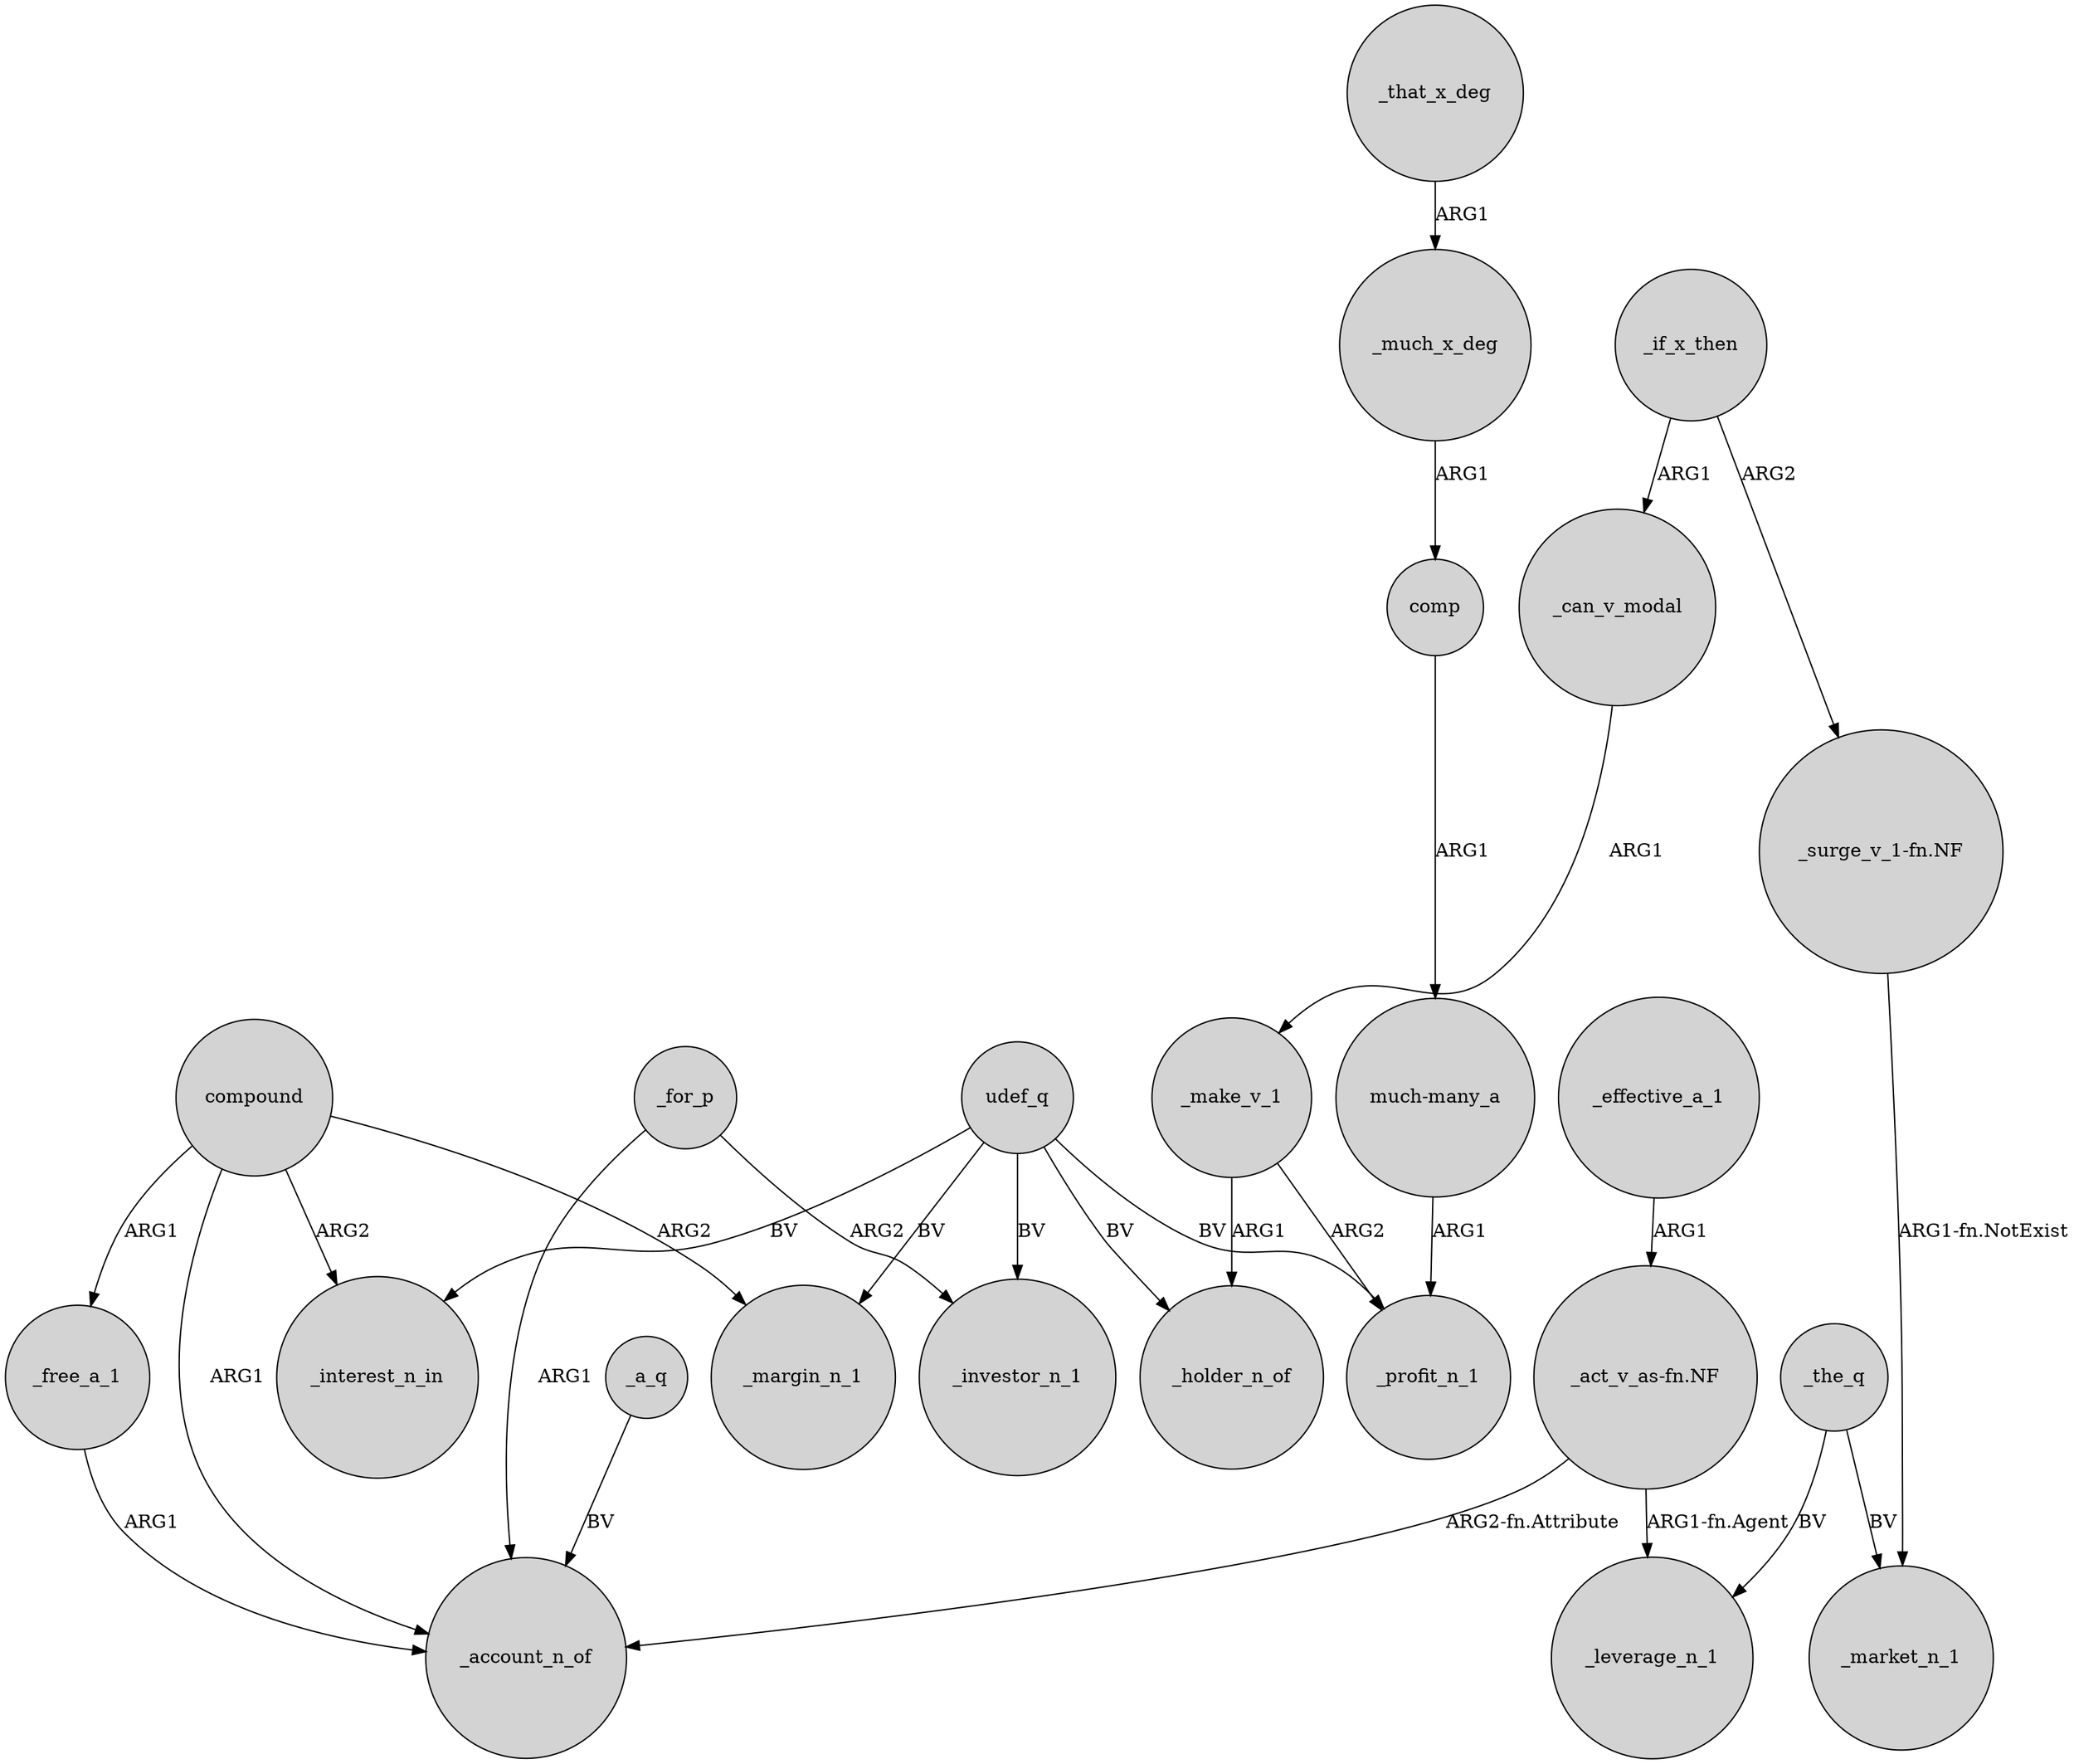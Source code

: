 digraph {
	node [shape=circle style=filled]
	_make_v_1 -> _holder_n_of [label=ARG1]
	compound -> _free_a_1 [label=ARG1]
	udef_q -> _investor_n_1 [label=BV]
	_the_q -> _leverage_n_1 [label=BV]
	"much-many_a" -> _profit_n_1 [label=ARG1]
	udef_q -> _margin_n_1 [label=BV]
	_that_x_deg -> _much_x_deg [label=ARG1]
	_for_p -> _account_n_of [label=ARG1]
	_for_p -> _investor_n_1 [label=ARG2]
	_if_x_then -> _can_v_modal [label=ARG1]
	udef_q -> _interest_n_in [label=BV]
	compound -> _account_n_of [label=ARG1]
	compound -> _interest_n_in [label=ARG2]
	_a_q -> _account_n_of [label=BV]
	comp -> "much-many_a" [label=ARG1]
	_make_v_1 -> _profit_n_1 [label=ARG2]
	udef_q -> _holder_n_of [label=BV]
	_free_a_1 -> _account_n_of [label=ARG1]
	"_act_v_as-fn.NF" -> _leverage_n_1 [label="ARG1-fn.Agent"]
	"_act_v_as-fn.NF" -> _account_n_of [label="ARG2-fn.Attribute"]
	"_surge_v_1-fn.NF" -> _market_n_1 [label="ARG1-fn.NotExist"]
	compound -> _margin_n_1 [label=ARG2]
	_if_x_then -> "_surge_v_1-fn.NF" [label=ARG2]
	udef_q -> _profit_n_1 [label=BV]
	_much_x_deg -> comp [label=ARG1]
	_the_q -> _market_n_1 [label=BV]
	_can_v_modal -> _make_v_1 [label=ARG1]
	_effective_a_1 -> "_act_v_as-fn.NF" [label=ARG1]
}
